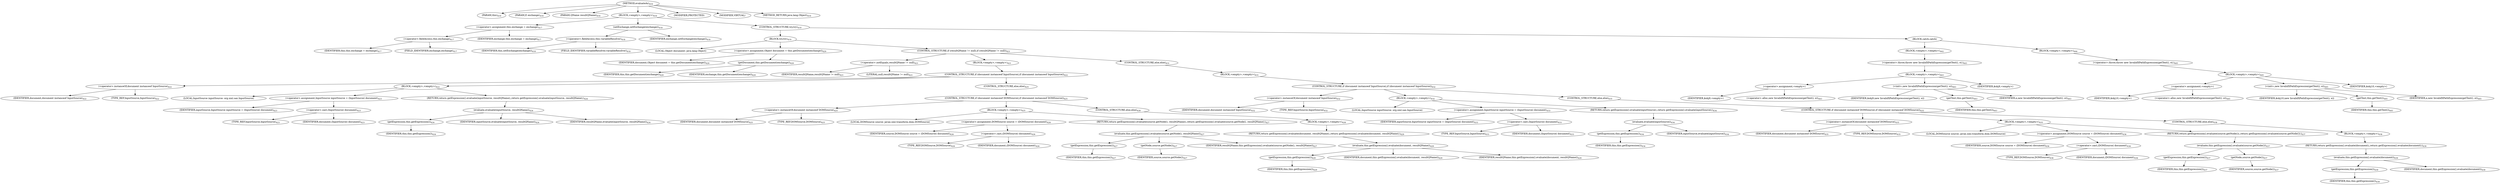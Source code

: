 digraph "evaluateAs" {  
"880" [label = <(METHOD,evaluateAs)<SUB>416</SUB>> ]
"76" [label = <(PARAM,this)<SUB>416</SUB>> ]
"881" [label = <(PARAM,E exchange)<SUB>416</SUB>> ]
"882" [label = <(PARAM,QName resultQName)<SUB>416</SUB>> ]
"883" [label = <(BLOCK,&lt;empty&gt;,&lt;empty&gt;)<SUB>416</SUB>> ]
"884" [label = <(&lt;operator&gt;.assignment,this.exchange = exchange)<SUB>417</SUB>> ]
"885" [label = <(&lt;operator&gt;.fieldAccess,this.exchange)<SUB>417</SUB>> ]
"75" [label = <(IDENTIFIER,this,this.exchange = exchange)<SUB>417</SUB>> ]
"886" [label = <(FIELD_IDENTIFIER,exchange,exchange)<SUB>417</SUB>> ]
"887" [label = <(IDENTIFIER,exchange,this.exchange = exchange)<SUB>417</SUB>> ]
"888" [label = <(setExchange,setExchange(exchange))<SUB>418</SUB>> ]
"889" [label = <(&lt;operator&gt;.fieldAccess,this.variableResolver)<SUB>418</SUB>> ]
"890" [label = <(IDENTIFIER,this,setExchange(exchange))<SUB>418</SUB>> ]
"891" [label = <(FIELD_IDENTIFIER,variableResolver,variableResolver)<SUB>418</SUB>> ]
"892" [label = <(IDENTIFIER,exchange,setExchange(exchange))<SUB>418</SUB>> ]
"893" [label = <(CONTROL_STRUCTURE,try,try)<SUB>419</SUB>> ]
"894" [label = <(BLOCK,try,try)<SUB>419</SUB>> ]
"895" [label = <(LOCAL,Object document: java.lang.Object)> ]
"896" [label = <(&lt;operator&gt;.assignment,Object document = this.getDocument(exchange))<SUB>420</SUB>> ]
"897" [label = <(IDENTIFIER,document,Object document = this.getDocument(exchange))<SUB>420</SUB>> ]
"898" [label = <(getDocument,this.getDocument(exchange))<SUB>420</SUB>> ]
"77" [label = <(IDENTIFIER,this,this.getDocument(exchange))<SUB>420</SUB>> ]
"899" [label = <(IDENTIFIER,exchange,this.getDocument(exchange))<SUB>420</SUB>> ]
"900" [label = <(CONTROL_STRUCTURE,if (resultQName != null),if (resultQName != null))<SUB>421</SUB>> ]
"901" [label = <(&lt;operator&gt;.notEquals,resultQName != null)<SUB>421</SUB>> ]
"902" [label = <(IDENTIFIER,resultQName,resultQName != null)<SUB>421</SUB>> ]
"903" [label = <(LITERAL,null,resultQName != null)<SUB>421</SUB>> ]
"904" [label = <(BLOCK,&lt;empty&gt;,&lt;empty&gt;)<SUB>421</SUB>> ]
"905" [label = <(CONTROL_STRUCTURE,if (document instanceof InputSource),if (document instanceof InputSource))<SUB>422</SUB>> ]
"906" [label = <(&lt;operator&gt;.instanceOf,document instanceof InputSource)<SUB>422</SUB>> ]
"907" [label = <(IDENTIFIER,document,document instanceof InputSource)<SUB>422</SUB>> ]
"908" [label = <(TYPE_REF,InputSource,InputSource)<SUB>422</SUB>> ]
"909" [label = <(BLOCK,&lt;empty&gt;,&lt;empty&gt;)<SUB>422</SUB>> ]
"910" [label = <(LOCAL,InputSource inputSource: org.xml.sax.InputSource)> ]
"911" [label = <(&lt;operator&gt;.assignment,InputSource inputSource = (InputSource) document)<SUB>423</SUB>> ]
"912" [label = <(IDENTIFIER,inputSource,InputSource inputSource = (InputSource) document)<SUB>423</SUB>> ]
"913" [label = <(&lt;operator&gt;.cast,(InputSource) document)<SUB>423</SUB>> ]
"914" [label = <(TYPE_REF,InputSource,InputSource)<SUB>423</SUB>> ]
"915" [label = <(IDENTIFIER,document,(InputSource) document)<SUB>423</SUB>> ]
"916" [label = <(RETURN,return getExpression().evaluate(inputSource, resultQName);,return getExpression().evaluate(inputSource, resultQName);)<SUB>424</SUB>> ]
"917" [label = <(evaluate,evaluate(inputSource, resultQName))<SUB>424</SUB>> ]
"918" [label = <(getExpression,this.getExpression())<SUB>424</SUB>> ]
"78" [label = <(IDENTIFIER,this,this.getExpression())<SUB>424</SUB>> ]
"919" [label = <(IDENTIFIER,inputSource,evaluate(inputSource, resultQName))<SUB>424</SUB>> ]
"920" [label = <(IDENTIFIER,resultQName,evaluate(inputSource, resultQName))<SUB>424</SUB>> ]
"921" [label = <(CONTROL_STRUCTURE,else,else)<SUB>425</SUB>> ]
"922" [label = <(CONTROL_STRUCTURE,if (document instanceof DOMSource),if (document instanceof DOMSource))<SUB>425</SUB>> ]
"923" [label = <(&lt;operator&gt;.instanceOf,document instanceof DOMSource)<SUB>425</SUB>> ]
"924" [label = <(IDENTIFIER,document,document instanceof DOMSource)<SUB>425</SUB>> ]
"925" [label = <(TYPE_REF,DOMSource,DOMSource)<SUB>425</SUB>> ]
"926" [label = <(BLOCK,&lt;empty&gt;,&lt;empty&gt;)<SUB>425</SUB>> ]
"927" [label = <(LOCAL,DOMSource source: javax.xml.transform.dom.DOMSource)> ]
"928" [label = <(&lt;operator&gt;.assignment,DOMSource source = (DOMSource) document)<SUB>426</SUB>> ]
"929" [label = <(IDENTIFIER,source,DOMSource source = (DOMSource) document)<SUB>426</SUB>> ]
"930" [label = <(&lt;operator&gt;.cast,(DOMSource) document)<SUB>426</SUB>> ]
"931" [label = <(TYPE_REF,DOMSource,DOMSource)<SUB>426</SUB>> ]
"932" [label = <(IDENTIFIER,document,(DOMSource) document)<SUB>426</SUB>> ]
"933" [label = <(RETURN,return getExpression().evaluate(source.getNode(), resultQName);,return getExpression().evaluate(source.getNode(), resultQName);)<SUB>427</SUB>> ]
"934" [label = <(evaluate,this.getExpression().evaluate(source.getNode(), resultQName))<SUB>427</SUB>> ]
"935" [label = <(getExpression,this.getExpression())<SUB>427</SUB>> ]
"79" [label = <(IDENTIFIER,this,this.getExpression())<SUB>427</SUB>> ]
"936" [label = <(getNode,source.getNode())<SUB>427</SUB>> ]
"937" [label = <(IDENTIFIER,source,source.getNode())<SUB>427</SUB>> ]
"938" [label = <(IDENTIFIER,resultQName,this.getExpression().evaluate(source.getNode(), resultQName))<SUB>427</SUB>> ]
"939" [label = <(CONTROL_STRUCTURE,else,else)<SUB>428</SUB>> ]
"940" [label = <(BLOCK,&lt;empty&gt;,&lt;empty&gt;)<SUB>428</SUB>> ]
"941" [label = <(RETURN,return getExpression().evaluate(document, resultQName);,return getExpression().evaluate(document, resultQName);)<SUB>429</SUB>> ]
"942" [label = <(evaluate,this.getExpression().evaluate(document, resultQName))<SUB>429</SUB>> ]
"943" [label = <(getExpression,this.getExpression())<SUB>429</SUB>> ]
"80" [label = <(IDENTIFIER,this,this.getExpression())<SUB>429</SUB>> ]
"944" [label = <(IDENTIFIER,document,this.getExpression().evaluate(document, resultQName))<SUB>429</SUB>> ]
"945" [label = <(IDENTIFIER,resultQName,this.getExpression().evaluate(document, resultQName))<SUB>429</SUB>> ]
"946" [label = <(CONTROL_STRUCTURE,else,else)<SUB>431</SUB>> ]
"947" [label = <(BLOCK,&lt;empty&gt;,&lt;empty&gt;)<SUB>431</SUB>> ]
"948" [label = <(CONTROL_STRUCTURE,if (document instanceof InputSource),if (document instanceof InputSource))<SUB>432</SUB>> ]
"949" [label = <(&lt;operator&gt;.instanceOf,document instanceof InputSource)<SUB>432</SUB>> ]
"950" [label = <(IDENTIFIER,document,document instanceof InputSource)<SUB>432</SUB>> ]
"951" [label = <(TYPE_REF,InputSource,InputSource)<SUB>432</SUB>> ]
"952" [label = <(BLOCK,&lt;empty&gt;,&lt;empty&gt;)<SUB>432</SUB>> ]
"953" [label = <(LOCAL,InputSource inputSource: org.xml.sax.InputSource)> ]
"954" [label = <(&lt;operator&gt;.assignment,InputSource inputSource = (InputSource) document)<SUB>433</SUB>> ]
"955" [label = <(IDENTIFIER,inputSource,InputSource inputSource = (InputSource) document)<SUB>433</SUB>> ]
"956" [label = <(&lt;operator&gt;.cast,(InputSource) document)<SUB>433</SUB>> ]
"957" [label = <(TYPE_REF,InputSource,InputSource)<SUB>433</SUB>> ]
"958" [label = <(IDENTIFIER,document,(InputSource) document)<SUB>433</SUB>> ]
"959" [label = <(RETURN,return getExpression().evaluate(inputSource);,return getExpression().evaluate(inputSource);)<SUB>434</SUB>> ]
"960" [label = <(evaluate,evaluate(inputSource))<SUB>434</SUB>> ]
"961" [label = <(getExpression,this.getExpression())<SUB>434</SUB>> ]
"81" [label = <(IDENTIFIER,this,this.getExpression())<SUB>434</SUB>> ]
"962" [label = <(IDENTIFIER,inputSource,evaluate(inputSource))<SUB>434</SUB>> ]
"963" [label = <(CONTROL_STRUCTURE,else,else)<SUB>435</SUB>> ]
"964" [label = <(CONTROL_STRUCTURE,if (document instanceof DOMSource),if (document instanceof DOMSource))<SUB>435</SUB>> ]
"965" [label = <(&lt;operator&gt;.instanceOf,document instanceof DOMSource)<SUB>435</SUB>> ]
"966" [label = <(IDENTIFIER,document,document instanceof DOMSource)<SUB>435</SUB>> ]
"967" [label = <(TYPE_REF,DOMSource,DOMSource)<SUB>435</SUB>> ]
"968" [label = <(BLOCK,&lt;empty&gt;,&lt;empty&gt;)<SUB>435</SUB>> ]
"969" [label = <(LOCAL,DOMSource source: javax.xml.transform.dom.DOMSource)> ]
"970" [label = <(&lt;operator&gt;.assignment,DOMSource source = (DOMSource) document)<SUB>436</SUB>> ]
"971" [label = <(IDENTIFIER,source,DOMSource source = (DOMSource) document)<SUB>436</SUB>> ]
"972" [label = <(&lt;operator&gt;.cast,(DOMSource) document)<SUB>436</SUB>> ]
"973" [label = <(TYPE_REF,DOMSource,DOMSource)<SUB>436</SUB>> ]
"974" [label = <(IDENTIFIER,document,(DOMSource) document)<SUB>436</SUB>> ]
"975" [label = <(RETURN,return getExpression().evaluate(source.getNode());,return getExpression().evaluate(source.getNode());)<SUB>437</SUB>> ]
"976" [label = <(evaluate,this.getExpression().evaluate(source.getNode()))<SUB>437</SUB>> ]
"977" [label = <(getExpression,this.getExpression())<SUB>437</SUB>> ]
"82" [label = <(IDENTIFIER,this,this.getExpression())<SUB>437</SUB>> ]
"978" [label = <(getNode,source.getNode())<SUB>437</SUB>> ]
"979" [label = <(IDENTIFIER,source,source.getNode())<SUB>437</SUB>> ]
"980" [label = <(CONTROL_STRUCTURE,else,else)<SUB>438</SUB>> ]
"981" [label = <(BLOCK,&lt;empty&gt;,&lt;empty&gt;)<SUB>438</SUB>> ]
"982" [label = <(RETURN,return getExpression().evaluate(document);,return getExpression().evaluate(document);)<SUB>439</SUB>> ]
"983" [label = <(evaluate,this.getExpression().evaluate(document))<SUB>439</SUB>> ]
"984" [label = <(getExpression,this.getExpression())<SUB>439</SUB>> ]
"83" [label = <(IDENTIFIER,this,this.getExpression())<SUB>439</SUB>> ]
"985" [label = <(IDENTIFIER,document,this.getExpression().evaluate(document))<SUB>439</SUB>> ]
"986" [label = <(BLOCK,catch,catch)> ]
"987" [label = <(BLOCK,&lt;empty&gt;,&lt;empty&gt;)<SUB>442</SUB>> ]
"988" [label = <(&lt;operator&gt;.throw,throw new InvalidXPathExpression(getText(), e);)<SUB>443</SUB>> ]
"989" [label = <(BLOCK,&lt;empty&gt;,&lt;empty&gt;)<SUB>443</SUB>> ]
"990" [label = <(&lt;operator&gt;.assignment,&lt;empty&gt;)> ]
"991" [label = <(IDENTIFIER,$obj9,&lt;empty&gt;)> ]
"992" [label = <(&lt;operator&gt;.alloc,new InvalidXPathExpression(getText(), e))<SUB>443</SUB>> ]
"993" [label = <(&lt;init&gt;,new InvalidXPathExpression(getText(), e))<SUB>443</SUB>> ]
"994" [label = <(IDENTIFIER,$obj9,new InvalidXPathExpression(getText(), e))> ]
"995" [label = <(getText,this.getText())<SUB>443</SUB>> ]
"84" [label = <(IDENTIFIER,this,this.getText())<SUB>443</SUB>> ]
"996" [label = <(IDENTIFIER,e,new InvalidXPathExpression(getText(), e))<SUB>443</SUB>> ]
"997" [label = <(IDENTIFIER,$obj9,&lt;empty&gt;)> ]
"998" [label = <(BLOCK,&lt;empty&gt;,&lt;empty&gt;)<SUB>444</SUB>> ]
"999" [label = <(&lt;operator&gt;.throw,throw new InvalidXPathExpression(getText(), e);)<SUB>445</SUB>> ]
"1000" [label = <(BLOCK,&lt;empty&gt;,&lt;empty&gt;)<SUB>445</SUB>> ]
"1001" [label = <(&lt;operator&gt;.assignment,&lt;empty&gt;)> ]
"1002" [label = <(IDENTIFIER,$obj10,&lt;empty&gt;)> ]
"1003" [label = <(&lt;operator&gt;.alloc,new InvalidXPathExpression(getText(), e))<SUB>445</SUB>> ]
"1004" [label = <(&lt;init&gt;,new InvalidXPathExpression(getText(), e))<SUB>445</SUB>> ]
"1005" [label = <(IDENTIFIER,$obj10,new InvalidXPathExpression(getText(), e))> ]
"1006" [label = <(getText,this.getText())<SUB>445</SUB>> ]
"85" [label = <(IDENTIFIER,this,this.getText())<SUB>445</SUB>> ]
"1007" [label = <(IDENTIFIER,e,new InvalidXPathExpression(getText(), e))<SUB>445</SUB>> ]
"1008" [label = <(IDENTIFIER,$obj10,&lt;empty&gt;)> ]
"1009" [label = <(MODIFIER,PROTECTED)> ]
"1010" [label = <(MODIFIER,VIRTUAL)> ]
"1011" [label = <(METHOD_RETURN,java.lang.Object)<SUB>416</SUB>> ]
  "880" -> "76" 
  "880" -> "881" 
  "880" -> "882" 
  "880" -> "883" 
  "880" -> "1009" 
  "880" -> "1010" 
  "880" -> "1011" 
  "883" -> "884" 
  "883" -> "888" 
  "883" -> "893" 
  "884" -> "885" 
  "884" -> "887" 
  "885" -> "75" 
  "885" -> "886" 
  "888" -> "889" 
  "888" -> "892" 
  "889" -> "890" 
  "889" -> "891" 
  "893" -> "894" 
  "893" -> "986" 
  "894" -> "895" 
  "894" -> "896" 
  "894" -> "900" 
  "896" -> "897" 
  "896" -> "898" 
  "898" -> "77" 
  "898" -> "899" 
  "900" -> "901" 
  "900" -> "904" 
  "900" -> "946" 
  "901" -> "902" 
  "901" -> "903" 
  "904" -> "905" 
  "905" -> "906" 
  "905" -> "909" 
  "905" -> "921" 
  "906" -> "907" 
  "906" -> "908" 
  "909" -> "910" 
  "909" -> "911" 
  "909" -> "916" 
  "911" -> "912" 
  "911" -> "913" 
  "913" -> "914" 
  "913" -> "915" 
  "916" -> "917" 
  "917" -> "918" 
  "917" -> "919" 
  "917" -> "920" 
  "918" -> "78" 
  "921" -> "922" 
  "922" -> "923" 
  "922" -> "926" 
  "922" -> "939" 
  "923" -> "924" 
  "923" -> "925" 
  "926" -> "927" 
  "926" -> "928" 
  "926" -> "933" 
  "928" -> "929" 
  "928" -> "930" 
  "930" -> "931" 
  "930" -> "932" 
  "933" -> "934" 
  "934" -> "935" 
  "934" -> "936" 
  "934" -> "938" 
  "935" -> "79" 
  "936" -> "937" 
  "939" -> "940" 
  "940" -> "941" 
  "941" -> "942" 
  "942" -> "943" 
  "942" -> "944" 
  "942" -> "945" 
  "943" -> "80" 
  "946" -> "947" 
  "947" -> "948" 
  "948" -> "949" 
  "948" -> "952" 
  "948" -> "963" 
  "949" -> "950" 
  "949" -> "951" 
  "952" -> "953" 
  "952" -> "954" 
  "952" -> "959" 
  "954" -> "955" 
  "954" -> "956" 
  "956" -> "957" 
  "956" -> "958" 
  "959" -> "960" 
  "960" -> "961" 
  "960" -> "962" 
  "961" -> "81" 
  "963" -> "964" 
  "964" -> "965" 
  "964" -> "968" 
  "964" -> "980" 
  "965" -> "966" 
  "965" -> "967" 
  "968" -> "969" 
  "968" -> "970" 
  "968" -> "975" 
  "970" -> "971" 
  "970" -> "972" 
  "972" -> "973" 
  "972" -> "974" 
  "975" -> "976" 
  "976" -> "977" 
  "976" -> "978" 
  "977" -> "82" 
  "978" -> "979" 
  "980" -> "981" 
  "981" -> "982" 
  "982" -> "983" 
  "983" -> "984" 
  "983" -> "985" 
  "984" -> "83" 
  "986" -> "987" 
  "986" -> "998" 
  "987" -> "988" 
  "988" -> "989" 
  "989" -> "990" 
  "989" -> "993" 
  "989" -> "997" 
  "990" -> "991" 
  "990" -> "992" 
  "993" -> "994" 
  "993" -> "995" 
  "993" -> "996" 
  "995" -> "84" 
  "998" -> "999" 
  "999" -> "1000" 
  "1000" -> "1001" 
  "1000" -> "1004" 
  "1000" -> "1008" 
  "1001" -> "1002" 
  "1001" -> "1003" 
  "1004" -> "1005" 
  "1004" -> "1006" 
  "1004" -> "1007" 
  "1006" -> "85" 
}

